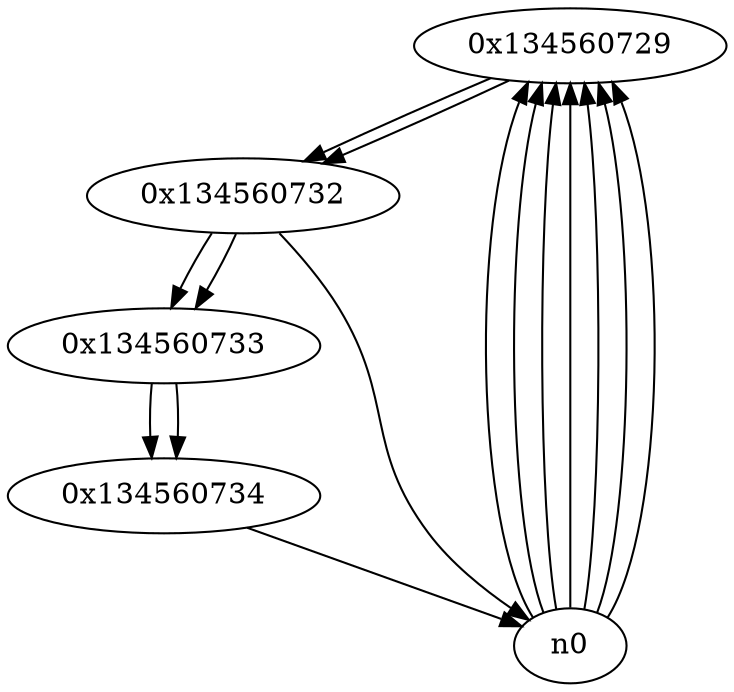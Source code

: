 digraph G{
/* nodes */
  n1 [label="0x134560729"]
  n2 [label="0x134560732"]
  n3 [label="0x134560733"]
  n4 [label="0x134560734"]
/* edges */
n1 -> n2;
n0 -> n1;
n0 -> n1;
n0 -> n1;
n0 -> n1;
n0 -> n1;
n0 -> n1;
n0 -> n1;
n2 -> n3;
n2 -> n0;
n1 -> n2;
n3 -> n4;
n2 -> n3;
n4 -> n0;
n3 -> n4;
}
